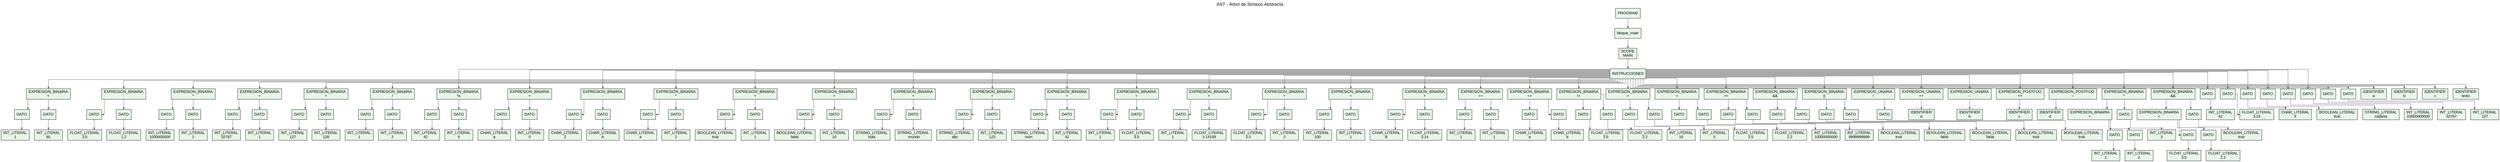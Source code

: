 digraph AST {
  rankdir=TB;
  node [fontname="Arial, sans-serif", style=filled, shape=box, fillcolor="#E8F5E9"];
  edge [fontname="Arial, sans-serif", color="#555555", arrowsize=0.7];
  graph [fontname="Arial, sans-serif", labelloc=t, fontsize=16];
  label="AST - Árbol de Sintaxis Abstracta";
  splines=ortho;
  concentrate=true;

  node_0 [label="PROGRAM"];
  node_1 [label="bloque_main"];
  node_0 -> node_1;
  node_2 [label="SCOPE\nMAIN"];
  node_1 -> node_2;
  node_3 [label="INSTRUCCIONES"];
  node_2 -> node_3;
  node_4 [label="EXPRESION_BINARIA\n+"];
  node_3 -> node_4;
  node_5 [label="DATO"];
  node_4 -> node_5;
  node_6 [label="INT_LITERAL\n1"];
  node_5 -> node_6;
  node_7 [label="DATO"];
  node_4 -> node_7;
  node_8 [label="INT_LITERAL\n85"];
  node_7 -> node_8;
  node_9 [label="EXPRESION_BINARIA\n-"];
  node_3 -> node_9;
  node_10 [label="DATO"];
  node_9 -> node_10;
  node_11 [label="FLOAT_LITERAL\n3.5"];
  node_10 -> node_11;
  node_12 [label="DATO"];
  node_9 -> node_12;
  node_13 [label="FLOAT_LITERAL\n1.2"];
  node_12 -> node_13;
  node_14 [label="EXPRESION_BINARIA\n*"];
  node_3 -> node_14;
  node_15 [label="DATO"];
  node_14 -> node_15;
  node_16 [label="INT_LITERAL\n1000000000"];
  node_15 -> node_16;
  node_17 [label="DATO"];
  node_14 -> node_17;
  node_18 [label="INT_LITERAL\n2"];
  node_17 -> node_18;
  node_19 [label="EXPRESION_BINARIA\n+"];
  node_3 -> node_19;
  node_20 [label="DATO"];
  node_19 -> node_20;
  node_21 [label="INT_LITERAL\n32767"];
  node_20 -> node_21;
  node_22 [label="DATO"];
  node_19 -> node_22;
  node_23 [label="INT_LITERAL\n1"];
  node_22 -> node_23;
  node_24 [label="EXPRESION_BINARIA\n+"];
  node_3 -> node_24;
  node_25 [label="DATO"];
  node_24 -> node_25;
  node_26 [label="INT_LITERAL\n127"];
  node_25 -> node_26;
  node_27 [label="DATO"];
  node_24 -> node_27;
  node_28 [label="INT_LITERAL\n128"];
  node_27 -> node_28;
  node_29 [label="EXPRESION_BINARIA\n/"];
  node_3 -> node_29;
  node_30 [label="DATO"];
  node_29 -> node_30;
  node_31 [label="INT_LITERAL\n1"];
  node_30 -> node_31;
  node_32 [label="DATO"];
  node_29 -> node_32;
  node_33 [label="INT_LITERAL\n2"];
  node_32 -> node_33;
  node_34 [label="EXPRESION_BINARIA\n%"];
  node_3 -> node_34;
  node_35 [label="DATO"];
  node_34 -> node_35;
  node_36 [label="INT_LITERAL\n42"];
  node_35 -> node_36;
  node_37 [label="DATO"];
  node_34 -> node_37;
  node_38 [label="INT_LITERAL\n5"];
  node_37 -> node_38;
  node_39 [label="EXPRESION_BINARIA\n+"];
  node_3 -> node_39;
  node_40 [label="DATO"];
  node_39 -> node_40;
  node_41 [label="CHAR_LITERAL\na"];
  node_40 -> node_41;
  node_42 [label="DATO"];
  node_39 -> node_42;
  node_43 [label="INT_LITERAL\n5"];
  node_42 -> node_43;
  node_44 [label="EXPRESION_BINARIA\n-"];
  node_3 -> node_44;
  node_45 [label="DATO"];
  node_44 -> node_45;
  node_46 [label="CHAR_LITERAL\nZ"];
  node_45 -> node_46;
  node_47 [label="DATO"];
  node_44 -> node_47;
  node_48 [label="CHAR_LITERAL\nA"];
  node_47 -> node_48;
  node_49 [label="EXPRESION_BINARIA\n*"];
  node_3 -> node_49;
  node_50 [label="DATO"];
  node_49 -> node_50;
  node_51 [label="CHAR_LITERAL\na"];
  node_50 -> node_51;
  node_52 [label="DATO"];
  node_49 -> node_52;
  node_53 [label="INT_LITERAL\n2"];
  node_52 -> node_53;
  node_54 [label="EXPRESION_BINARIA\n+"];
  node_3 -> node_54;
  node_55 [label="DATO"];
  node_54 -> node_55;
  node_56 [label="BOOLEAN_LITERAL\ntrue"];
  node_55 -> node_56;
  node_57 [label="DATO"];
  node_54 -> node_57;
  node_58 [label="INT_LITERAL\n1"];
  node_57 -> node_58;
  node_59 [label="EXPRESION_BINARIA\n+"];
  node_3 -> node_59;
  node_60 [label="DATO"];
  node_59 -> node_60;
  node_61 [label="BOOLEAN_LITERAL\nfalse"];
  node_60 -> node_61;
  node_62 [label="DATO"];
  node_59 -> node_62;
  node_63 [label="INT_LITERAL\n10"];
  node_62 -> node_63;
  node_64 [label="EXPRESION_BINARIA\n+"];
  node_3 -> node_64;
  node_65 [label="DATO"];
  node_64 -> node_65;
  node_66 [label="STRING_LITERAL\nhola"];
  node_65 -> node_66;
  node_67 [label="DATO"];
  node_64 -> node_67;
  node_68 [label="STRING_LITERAL\n mundo"];
  node_67 -> node_68;
  node_69 [label="EXPRESION_BINARIA\n+"];
  node_3 -> node_69;
  node_70 [label="DATO"];
  node_69 -> node_70;
  node_71 [label="STRING_LITERAL\nabc"];
  node_70 -> node_71;
  node_72 [label="DATO"];
  node_69 -> node_72;
  node_73 [label="INT_LITERAL\n123"];
  node_72 -> node_73;
  node_74 [label="EXPRESION_BINARIA\n+"];
  node_3 -> node_74;
  node_75 [label="DATO"];
  node_74 -> node_75;
  node_76 [label="STRING_LITERAL\nnum: "];
  node_75 -> node_76;
  node_77 [label="DATO"];
  node_74 -> node_77;
  node_78 [label="INT_LITERAL\n42"];
  node_77 -> node_78;
  node_79 [label="EXPRESION_BINARIA\n+"];
  node_3 -> node_79;
  node_80 [label="DATO"];
  node_79 -> node_80;
  node_81 [label="INT_LITERAL\n1"];
  node_80 -> node_81;
  node_82 [label="DATO"];
  node_79 -> node_82;
  node_83 [label="FLOAT_LITERAL\n3.5"];
  node_82 -> node_83;
  node_84 [label="EXPRESION_BINARIA\n+"];
  node_3 -> node_84;
  node_85 [label="DATO"];
  node_84 -> node_85;
  node_86 [label="INT_LITERAL\n1"];
  node_85 -> node_86;
  node_87 [label="DATO"];
  node_84 -> node_87;
  node_88 [label="FLOAT_LITERAL\n3.14159"];
  node_87 -> node_88;
  node_89 [label="EXPRESION_BINARIA\n+"];
  node_3 -> node_89;
  node_90 [label="DATO"];
  node_89 -> node_90;
  node_91 [label="FLOAT_LITERAL\n3.5"];
  node_90 -> node_91;
  node_92 [label="DATO"];
  node_89 -> node_92;
  node_93 [label="INT_LITERAL\n2"];
  node_92 -> node_93;
  node_94 [label="EXPRESION_BINARIA\n+"];
  node_3 -> node_94;
  node_95 [label="DATO"];
  node_94 -> node_95;
  node_96 [label="INT_LITERAL\n100"];
  node_95 -> node_96;
  node_97 [label="DATO"];
  node_94 -> node_97;
  node_98 [label="INT_LITERAL\n1"];
  node_97 -> node_98;
  node_99 [label="EXPRESION_BINARIA\n+"];
  node_3 -> node_99;
  node_100 [label="DATO"];
  node_99 -> node_100;
  node_101 [label="CHAR_LITERAL\nB"];
  node_100 -> node_101;
  node_102 [label="DATO"];
  node_99 -> node_102;
  node_103 [label="FLOAT_LITERAL\n3.14"];
  node_102 -> node_103;
  node_104 [label="EXPRESION_BINARIA\n=="];
  node_3 -> node_104;
  node_105 [label="DATO"];
  node_104 -> node_105;
  node_106 [label="INT_LITERAL\n1"];
  node_105 -> node_106;
  node_107 [label="DATO"];
  node_104 -> node_107;
  node_108 [label="INT_LITERAL\n1"];
  node_107 -> node_108;
  node_109 [label="EXPRESION_BINARIA\n=="];
  node_3 -> node_109;
  node_110 [label="DATO"];
  node_109 -> node_110;
  node_111 [label="CHAR_LITERAL\na"];
  node_110 -> node_111;
  node_112 [label="DATO"];
  node_109 -> node_112;
  node_113 [label="CHAR_LITERAL\nb"];
  node_112 -> node_113;
  node_114 [label="EXPRESION_BINARIA\n!="];
  node_3 -> node_114;
  node_115 [label="DATO"];
  node_114 -> node_115;
  node_116 [label="FLOAT_LITERAL\n3.5"];
  node_115 -> node_116;
  node_117 [label="DATO"];
  node_114 -> node_117;
  node_118 [label="FLOAT_LITERAL\n2.2"];
  node_117 -> node_118;
  node_119 [label="EXPRESION_BINARIA\n\>"];
  node_3 -> node_119;
  node_120 [label="DATO"];
  node_119 -> node_120;
  node_121 [label="INT_LITERAL\n10"];
  node_120 -> node_121;
  node_122 [label="DATO"];
  node_119 -> node_122;
  node_123 [label="INT_LITERAL\n5"];
  node_122 -> node_123;
  node_124 [label="EXPRESION_BINARIA\n\<"];
  node_3 -> node_124;
  node_125 [label="DATO"];
  node_124 -> node_125;
  node_126 [label="FLOAT_LITERAL\n3.5"];
  node_125 -> node_126;
  node_127 [label="DATO"];
  node_124 -> node_127;
  node_128 [label="FLOAT_LITERAL\n2.2"];
  node_127 -> node_128;
  node_129 [label="EXPRESION_BINARIA\n\>="];
  node_3 -> node_129;
  node_130 [label="DATO"];
  node_129 -> node_130;
  node_131 [label="INT_LITERAL\n10000000000"];
  node_130 -> node_131;
  node_132 [label="DATO"];
  node_129 -> node_132;
  node_133 [label="INT_LITERAL\n9999999999"];
  node_132 -> node_133;
  node_134 [label="EXPRESION_BINARIA\n&&"];
  node_3 -> node_134;
  node_135 [label="DATO"];
  node_134 -> node_135;
  node_136 [label="BOOLEAN_LITERAL\ntrue"];
  node_135 -> node_136;
  node_137 [label="DATO"];
  node_134 -> node_137;
  node_138 [label="BOOLEAN_LITERAL\nfalse"];
  node_137 -> node_138;
  node_139 [label="EXPRESION_BINARIA\n\|\|"];
  node_3 -> node_139;
  node_140 [label="DATO"];
  node_139 -> node_140;
  node_141 [label="BOOLEAN_LITERAL\nfalse"];
  node_140 -> node_141;
  node_142 [label="DATO"];
  node_139 -> node_142;
  node_143 [label="BOOLEAN_LITERAL\ntrue"];
  node_142 -> node_143;
  node_144 [label="EXPRESION_UNARIA\n!"];
  node_3 -> node_144;
  node_145 [label="DATO"];
  node_144 -> node_145;
  node_146 [label="BOOLEAN_LITERAL\ntrue"];
  node_145 -> node_146;
  node_147 [label="EXPRESION_UNARIA\n++"];
  node_3 -> node_147;
  node_148 [label="IDENTIFIER\na"];
  node_147 -> node_148;
  node_149 [label="EXPRESION_UNARIA\n--"];
  node_3 -> node_149;
  node_150 [label="IDENTIFIER\nb"];
  node_149 -> node_150;
  node_151 [label="EXPRESION_POSTFIJO\n++"];
  node_3 -> node_151;
  node_152 [label="IDENTIFIER\nc"];
  node_151 -> node_152;
  node_153 [label="EXPRESION_POSTFIJO\n--"];
  node_3 -> node_153;
  node_154 [label="IDENTIFIER\nd"];
  node_153 -> node_154;
  node_155 [label="EXPRESION_BINARIA\n*"];
  node_3 -> node_155;
  node_156 [label="EXPRESION_BINARIA\n+"];
  node_155 -> node_156;
  node_157 [label="DATO"];
  node_156 -> node_157;
  node_158 [label="INT_LITERAL\n1"];
  node_157 -> node_158;
  node_159 [label="DATO"];
  node_156 -> node_159;
  node_160 [label="INT_LITERAL\n2"];
  node_159 -> node_160;
  node_161 [label="DATO"];
  node_155 -> node_161;
  node_162 [label="INT_LITERAL\n3"];
  node_161 -> node_162;
  node_163 [label="EXPRESION_BINARIA\n&&"];
  node_3 -> node_163;
  node_164 [label="EXPRESION_BINARIA\n\<"];
  node_163 -> node_164;
  node_165 [label="DATO"];
  node_164 -> node_165;
  node_166 [label="FLOAT_LITERAL\n3.5"];
  node_165 -> node_166;
  node_167 [label="DATO"];
  node_164 -> node_167;
  node_168 [label="FLOAT_LITERAL\n2.2"];
  node_167 -> node_168;
  node_169 [label="DATO"];
  node_163 -> node_169;
  node_170 [label="BOOLEAN_LITERAL\ntrue"];
  node_169 -> node_170;
  node_171 [label="DATO"];
  node_3 -> node_171;
  node_172 [label="INT_LITERAL\n42"];
  node_171 -> node_172;
  node_173 [label="DATO"];
  node_3 -> node_173;
  node_174 [label="FLOAT_LITERAL\n3.14"];
  node_173 -> node_174;
  node_175 [label="DATO"];
  node_3 -> node_175;
  node_176 [label="CHAR_LITERAL\nX"];
  node_175 -> node_176;
  node_177 [label="DATO"];
  node_3 -> node_177;
  node_178 [label="BOOLEAN_LITERAL\ntrue"];
  node_177 -> node_178;
  node_179 [label="DATO"];
  node_3 -> node_179;
  node_180 [label="STRING_LITERAL\ncadena"];
  node_179 -> node_180;
  node_181 [label="DATO"];
  node_3 -> node_181;
  node_182 [label="INT_LITERAL\n10000000000"];
  node_181 -> node_182;
  node_183 [label="DATO"];
  node_3 -> node_183;
  node_184 [label="INT_LITERAL\n32767"];
  node_183 -> node_184;
  node_185 [label="DATO"];
  node_3 -> node_185;
  node_186 [label="INT_LITERAL\n127"];
  node_185 -> node_186;
  node_187 [label="IDENTIFIER\na"];
  node_3 -> node_187;
  node_188 [label="IDENTIFIER\nb"];
  node_3 -> node_188;
  node_189 [label="IDENTIFIER\nc"];
  node_3 -> node_189;
  node_190 [label="IDENTIFIER\ntexto"];
  node_3 -> node_190;

}
